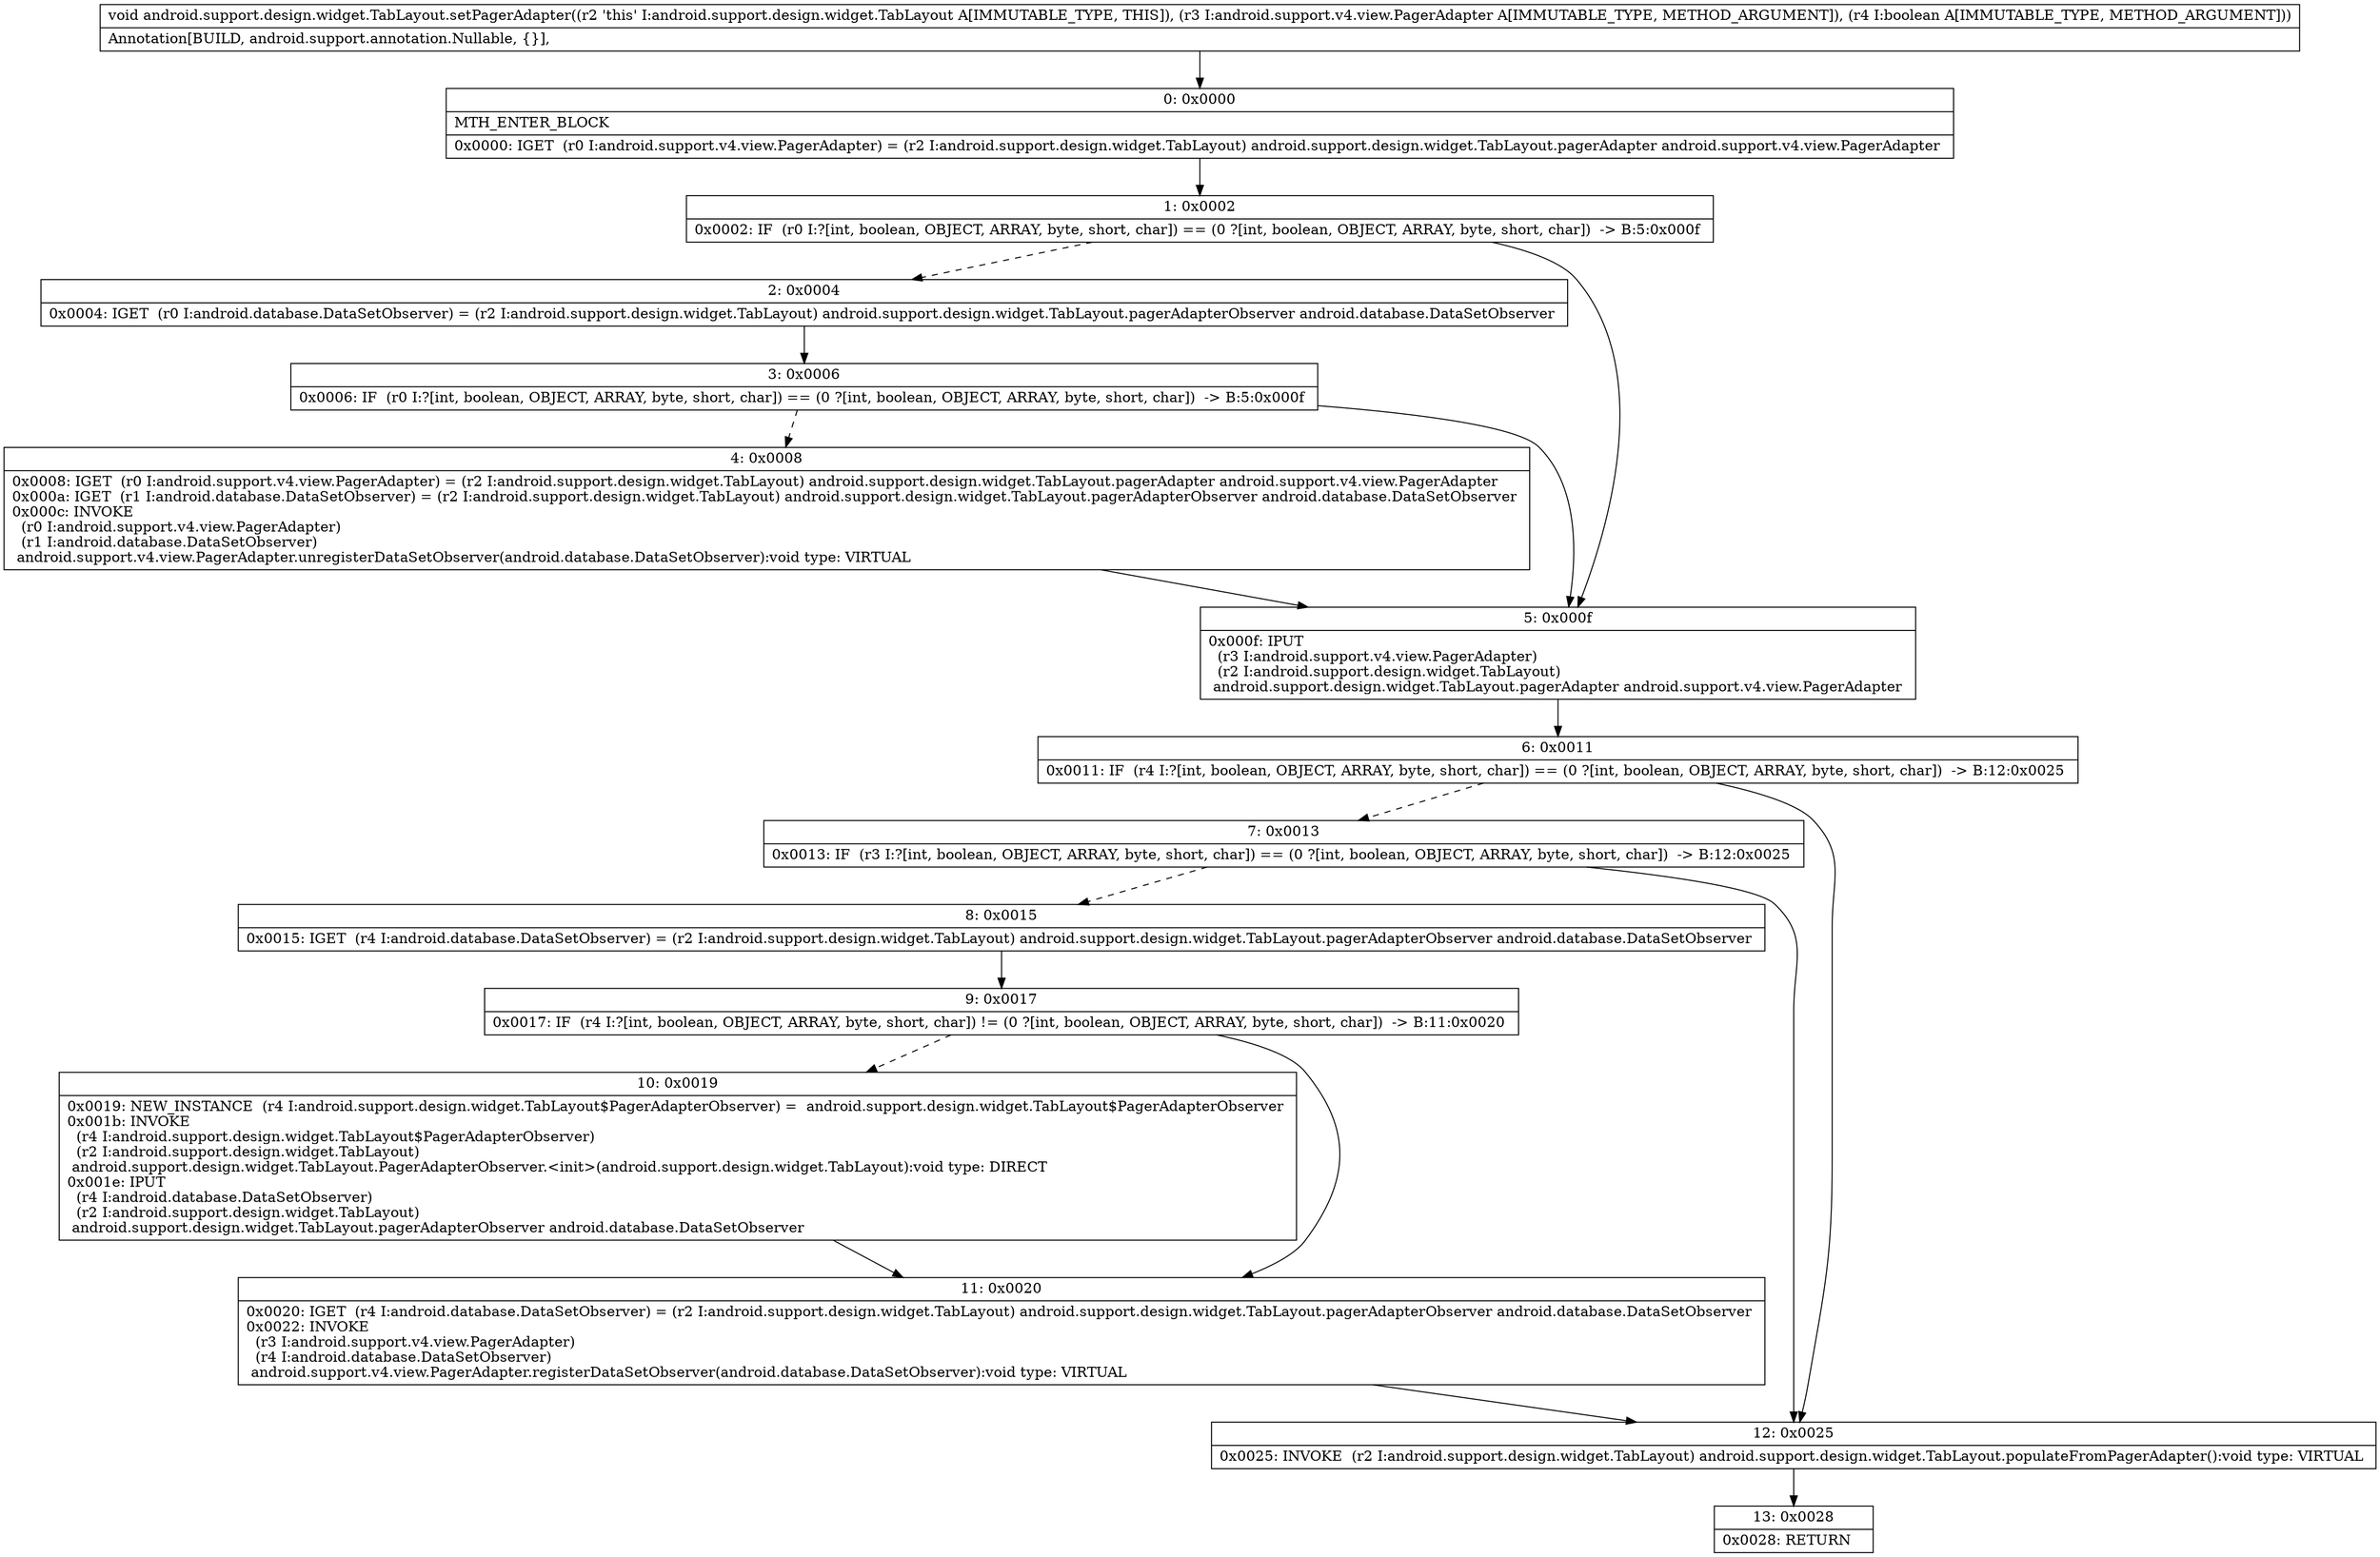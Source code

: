 digraph "CFG forandroid.support.design.widget.TabLayout.setPagerAdapter(Landroid\/support\/v4\/view\/PagerAdapter;Z)V" {
Node_0 [shape=record,label="{0\:\ 0x0000|MTH_ENTER_BLOCK\l|0x0000: IGET  (r0 I:android.support.v4.view.PagerAdapter) = (r2 I:android.support.design.widget.TabLayout) android.support.design.widget.TabLayout.pagerAdapter android.support.v4.view.PagerAdapter \l}"];
Node_1 [shape=record,label="{1\:\ 0x0002|0x0002: IF  (r0 I:?[int, boolean, OBJECT, ARRAY, byte, short, char]) == (0 ?[int, boolean, OBJECT, ARRAY, byte, short, char])  \-\> B:5:0x000f \l}"];
Node_2 [shape=record,label="{2\:\ 0x0004|0x0004: IGET  (r0 I:android.database.DataSetObserver) = (r2 I:android.support.design.widget.TabLayout) android.support.design.widget.TabLayout.pagerAdapterObserver android.database.DataSetObserver \l}"];
Node_3 [shape=record,label="{3\:\ 0x0006|0x0006: IF  (r0 I:?[int, boolean, OBJECT, ARRAY, byte, short, char]) == (0 ?[int, boolean, OBJECT, ARRAY, byte, short, char])  \-\> B:5:0x000f \l}"];
Node_4 [shape=record,label="{4\:\ 0x0008|0x0008: IGET  (r0 I:android.support.v4.view.PagerAdapter) = (r2 I:android.support.design.widget.TabLayout) android.support.design.widget.TabLayout.pagerAdapter android.support.v4.view.PagerAdapter \l0x000a: IGET  (r1 I:android.database.DataSetObserver) = (r2 I:android.support.design.widget.TabLayout) android.support.design.widget.TabLayout.pagerAdapterObserver android.database.DataSetObserver \l0x000c: INVOKE  \l  (r0 I:android.support.v4.view.PagerAdapter)\l  (r1 I:android.database.DataSetObserver)\l android.support.v4.view.PagerAdapter.unregisterDataSetObserver(android.database.DataSetObserver):void type: VIRTUAL \l}"];
Node_5 [shape=record,label="{5\:\ 0x000f|0x000f: IPUT  \l  (r3 I:android.support.v4.view.PagerAdapter)\l  (r2 I:android.support.design.widget.TabLayout)\l android.support.design.widget.TabLayout.pagerAdapter android.support.v4.view.PagerAdapter \l}"];
Node_6 [shape=record,label="{6\:\ 0x0011|0x0011: IF  (r4 I:?[int, boolean, OBJECT, ARRAY, byte, short, char]) == (0 ?[int, boolean, OBJECT, ARRAY, byte, short, char])  \-\> B:12:0x0025 \l}"];
Node_7 [shape=record,label="{7\:\ 0x0013|0x0013: IF  (r3 I:?[int, boolean, OBJECT, ARRAY, byte, short, char]) == (0 ?[int, boolean, OBJECT, ARRAY, byte, short, char])  \-\> B:12:0x0025 \l}"];
Node_8 [shape=record,label="{8\:\ 0x0015|0x0015: IGET  (r4 I:android.database.DataSetObserver) = (r2 I:android.support.design.widget.TabLayout) android.support.design.widget.TabLayout.pagerAdapterObserver android.database.DataSetObserver \l}"];
Node_9 [shape=record,label="{9\:\ 0x0017|0x0017: IF  (r4 I:?[int, boolean, OBJECT, ARRAY, byte, short, char]) != (0 ?[int, boolean, OBJECT, ARRAY, byte, short, char])  \-\> B:11:0x0020 \l}"];
Node_10 [shape=record,label="{10\:\ 0x0019|0x0019: NEW_INSTANCE  (r4 I:android.support.design.widget.TabLayout$PagerAdapterObserver) =  android.support.design.widget.TabLayout$PagerAdapterObserver \l0x001b: INVOKE  \l  (r4 I:android.support.design.widget.TabLayout$PagerAdapterObserver)\l  (r2 I:android.support.design.widget.TabLayout)\l android.support.design.widget.TabLayout.PagerAdapterObserver.\<init\>(android.support.design.widget.TabLayout):void type: DIRECT \l0x001e: IPUT  \l  (r4 I:android.database.DataSetObserver)\l  (r2 I:android.support.design.widget.TabLayout)\l android.support.design.widget.TabLayout.pagerAdapterObserver android.database.DataSetObserver \l}"];
Node_11 [shape=record,label="{11\:\ 0x0020|0x0020: IGET  (r4 I:android.database.DataSetObserver) = (r2 I:android.support.design.widget.TabLayout) android.support.design.widget.TabLayout.pagerAdapterObserver android.database.DataSetObserver \l0x0022: INVOKE  \l  (r3 I:android.support.v4.view.PagerAdapter)\l  (r4 I:android.database.DataSetObserver)\l android.support.v4.view.PagerAdapter.registerDataSetObserver(android.database.DataSetObserver):void type: VIRTUAL \l}"];
Node_12 [shape=record,label="{12\:\ 0x0025|0x0025: INVOKE  (r2 I:android.support.design.widget.TabLayout) android.support.design.widget.TabLayout.populateFromPagerAdapter():void type: VIRTUAL \l}"];
Node_13 [shape=record,label="{13\:\ 0x0028|0x0028: RETURN   \l}"];
MethodNode[shape=record,label="{void android.support.design.widget.TabLayout.setPagerAdapter((r2 'this' I:android.support.design.widget.TabLayout A[IMMUTABLE_TYPE, THIS]), (r3 I:android.support.v4.view.PagerAdapter A[IMMUTABLE_TYPE, METHOD_ARGUMENT]), (r4 I:boolean A[IMMUTABLE_TYPE, METHOD_ARGUMENT]))  | Annotation[BUILD, android.support.annotation.Nullable, \{\}], \l}"];
MethodNode -> Node_0;
Node_0 -> Node_1;
Node_1 -> Node_2[style=dashed];
Node_1 -> Node_5;
Node_2 -> Node_3;
Node_3 -> Node_4[style=dashed];
Node_3 -> Node_5;
Node_4 -> Node_5;
Node_5 -> Node_6;
Node_6 -> Node_7[style=dashed];
Node_6 -> Node_12;
Node_7 -> Node_8[style=dashed];
Node_7 -> Node_12;
Node_8 -> Node_9;
Node_9 -> Node_10[style=dashed];
Node_9 -> Node_11;
Node_10 -> Node_11;
Node_11 -> Node_12;
Node_12 -> Node_13;
}

